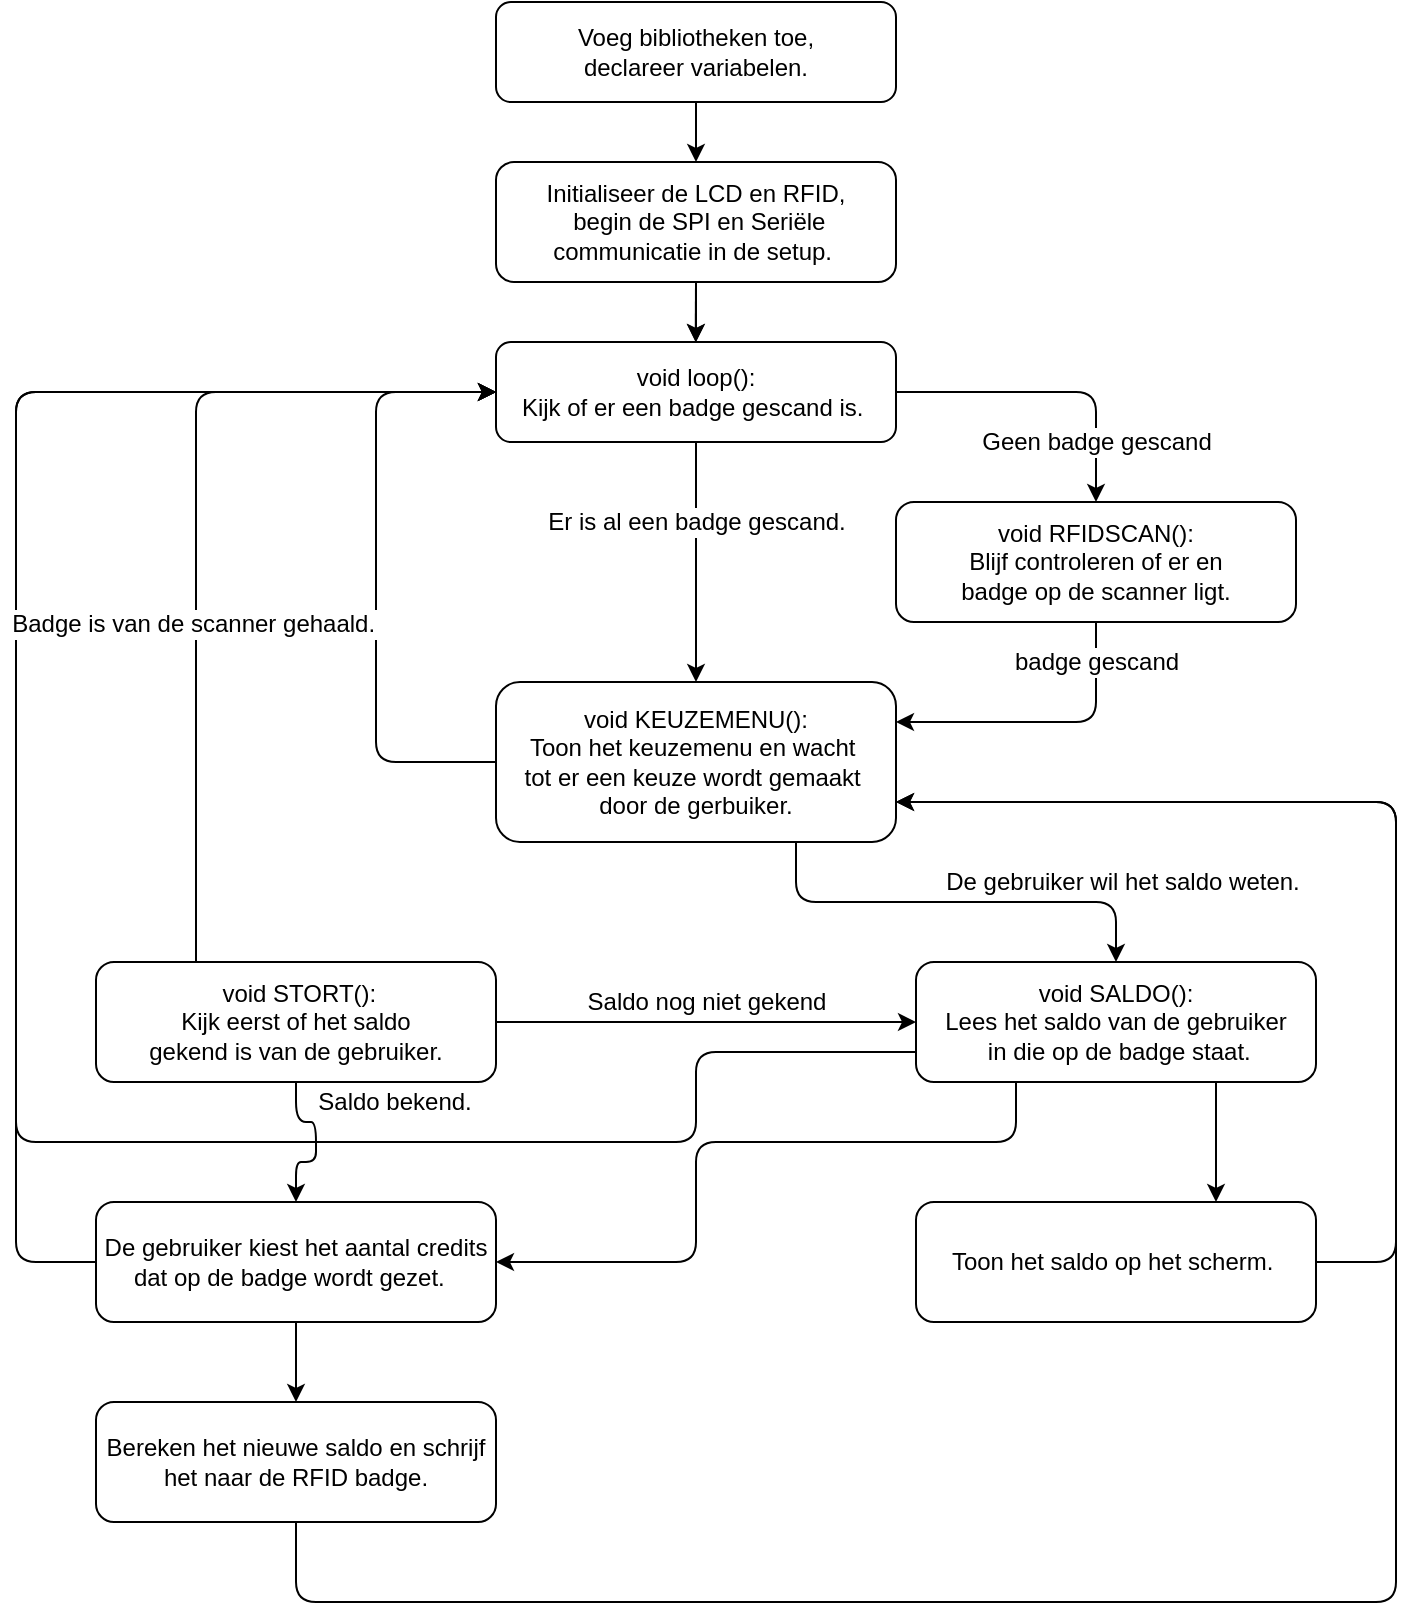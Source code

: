<mxfile version="12.1.3" pages="1"><diagram id="OXLOy_axlUgS3MOcwjvr" name="Pagina-1"><mxGraphModel dx="1173" dy="631" grid="1" gridSize="10" guides="1" tooltips="1" connect="1" arrows="1" fold="1" page="1" pageScale="1" pageWidth="827" pageHeight="1169" math="0" shadow="0"><root><mxCell id="0"/><mxCell id="1" parent="0"/><mxCell id="gfo8XC9KQFUH06fcY8HH-55" style="edgeStyle=orthogonalEdgeStyle;rounded=1;orthogonalLoop=1;jettySize=auto;html=1;exitX=0;exitY=0.5;exitDx=0;exitDy=0;startArrow=none;startFill=0;endArrow=classic;endFill=1;strokeColor=#000000;strokeWidth=1;entryX=0;entryY=0.5;entryDx=0;entryDy=0;" edge="1" parent="1" source="gfo8XC9KQFUH06fcY8HH-42" target="gfo8XC9KQFUH06fcY8HH-9"><mxGeometry relative="1" as="geometry"><mxPoint x="70" y="630" as="targetPoint"/><Array as="points"><mxPoint x="70" y="740"/><mxPoint x="70" y="305"/></Array></mxGeometry></mxCell><mxCell id="gfo8XC9KQFUH06fcY8HH-36" style="edgeStyle=orthogonalEdgeStyle;rounded=1;orthogonalLoop=1;jettySize=auto;html=1;exitX=0;exitY=0.75;exitDx=0;exitDy=0;startArrow=none;startFill=0;endArrow=classic;endFill=1;strokeColor=#000000;strokeWidth=1;entryX=0;entryY=0.5;entryDx=0;entryDy=0;" edge="1" parent="1" source="gfo8XC9KQFUH06fcY8HH-28" target="gfo8XC9KQFUH06fcY8HH-9"><mxGeometry relative="1" as="geometry"><mxPoint x="40" y="300" as="targetPoint"/><Array as="points"><mxPoint x="410" y="635"/><mxPoint x="410" y="680"/><mxPoint x="70" y="680"/><mxPoint x="70" y="305"/></Array></mxGeometry></mxCell><mxCell id="gfo8XC9KQFUH06fcY8HH-46" value="Saldo bekend." style="text;html=1;resizable=0;points=[];align=center;verticalAlign=middle;labelBackgroundColor=#ffffff;" vertex="1" connectable="0" parent="gfo8XC9KQFUH06fcY8HH-36"><mxGeometry x="-0.4" y="-3" relative="1" as="geometry"><mxPoint x="27" y="-17" as="offset"/></mxGeometry></mxCell><mxCell id="gfo8XC9KQFUH06fcY8HH-23" style="edgeStyle=orthogonalEdgeStyle;rounded=1;orthogonalLoop=1;jettySize=auto;html=1;exitX=0;exitY=0.5;exitDx=0;exitDy=0;entryX=0;entryY=0.5;entryDx=0;entryDy=0;" edge="1" parent="1" source="gfo8XC9KQFUH06fcY8HH-20" target="gfo8XC9KQFUH06fcY8HH-9"><mxGeometry relative="1" as="geometry"><Array as="points"><mxPoint x="250" y="490"/><mxPoint x="250" y="305"/></Array></mxGeometry></mxCell><mxCell id="gfo8XC9KQFUH06fcY8HH-34" style="edgeStyle=orthogonalEdgeStyle;rounded=1;orthogonalLoop=1;jettySize=auto;html=1;exitX=0.25;exitY=0;exitDx=0;exitDy=0;startArrow=none;startFill=0;endArrow=classic;endFill=1;strokeColor=#000000;strokeWidth=1;entryX=0;entryY=0.5;entryDx=0;entryDy=0;" edge="1" parent="1" source="gfo8XC9KQFUH06fcY8HH-25" target="gfo8XC9KQFUH06fcY8HH-9"><mxGeometry relative="1" as="geometry"><mxPoint x="250" y="500" as="targetPoint"/></mxGeometry></mxCell><mxCell id="gfo8XC9KQFUH06fcY8HH-39" value="Badge is van de scanner gehaald.&amp;nbsp;" style="text;html=1;resizable=0;points=[];align=center;verticalAlign=middle;labelBackgroundColor=#ffffff;" vertex="1" connectable="0" parent="gfo8XC9KQFUH06fcY8HH-34"><mxGeometry x="-0.188" y="3" relative="1" as="geometry"><mxPoint x="2.5" y="7" as="offset"/></mxGeometry></mxCell><mxCell id="gfo8XC9KQFUH06fcY8HH-8" style="edgeStyle=orthogonalEdgeStyle;rounded=1;orthogonalLoop=1;jettySize=auto;html=1;exitX=0.5;exitY=1;exitDx=0;exitDy=0;entryX=0.5;entryY=0;entryDx=0;entryDy=0;" edge="1" parent="1" source="gfo8XC9KQFUH06fcY8HH-1" target="gfo8XC9KQFUH06fcY8HH-3"><mxGeometry relative="1" as="geometry"/></mxCell><mxCell id="gfo8XC9KQFUH06fcY8HH-1" value="Voeg bibliotheken toe,&lt;br&gt;declareer variabelen." style="rounded=1;whiteSpace=wrap;html=1;" vertex="1" parent="1"><mxGeometry x="310" y="110" width="200" height="50" as="geometry"/></mxCell><mxCell id="gfo8XC9KQFUH06fcY8HH-10" style="edgeStyle=orthogonalEdgeStyle;rounded=0;orthogonalLoop=1;jettySize=auto;html=1;exitX=0.5;exitY=1;exitDx=0;exitDy=0;" edge="1" parent="1" source="gfo8XC9KQFUH06fcY8HH-3"><mxGeometry relative="1" as="geometry"><mxPoint x="409.857" y="280.143" as="targetPoint"/></mxGeometry></mxCell><mxCell id="gfo8XC9KQFUH06fcY8HH-3" value="Initialiseer de LCD en RFID,&lt;br&gt;&amp;nbsp;begin de SPI en Seriële &lt;br&gt;communicatie in de setup.&amp;nbsp;" style="rounded=1;whiteSpace=wrap;html=1;" vertex="1" parent="1"><mxGeometry x="310" y="190" width="200" height="60" as="geometry"/></mxCell><mxCell id="gfo8XC9KQFUH06fcY8HH-11" value="" style="edgeStyle=orthogonalEdgeStyle;rounded=0;orthogonalLoop=1;jettySize=auto;html=1;" edge="1" parent="1" source="gfo8XC9KQFUH06fcY8HH-3" target="gfo8XC9KQFUH06fcY8HH-9"><mxGeometry relative="1" as="geometry"/></mxCell><mxCell id="gfo8XC9KQFUH06fcY8HH-32" style="edgeStyle=orthogonalEdgeStyle;rounded=1;orthogonalLoop=1;jettySize=auto;html=1;entryX=0.5;entryY=0;entryDx=0;entryDy=0;startArrow=none;startFill=0;endArrow=classic;endFill=1;strokeColor=#000000;strokeWidth=1;" edge="1" parent="1" source="gfo8XC9KQFUH06fcY8HH-9" target="gfo8XC9KQFUH06fcY8HH-20"><mxGeometry relative="1" as="geometry"/></mxCell><mxCell id="gfo8XC9KQFUH06fcY8HH-33" value="Er is al een badge gescand." style="text;html=1;resizable=0;points=[];align=center;verticalAlign=middle;labelBackgroundColor=#ffffff;" vertex="1" connectable="0" parent="gfo8XC9KQFUH06fcY8HH-32"><mxGeometry x="-0.001" y="-15" relative="1" as="geometry"><mxPoint x="14.5" y="-20" as="offset"/></mxGeometry></mxCell><mxCell id="gfo8XC9KQFUH06fcY8HH-9" value="void loop():&lt;br&gt;Kijk of er een badge gescand is.&amp;nbsp;" style="rounded=1;whiteSpace=wrap;html=1;" vertex="1" parent="1"><mxGeometry x="310" y="280" width="200" height="50" as="geometry"/></mxCell><mxCell id="gfo8XC9KQFUH06fcY8HH-21" style="edgeStyle=orthogonalEdgeStyle;rounded=1;orthogonalLoop=1;jettySize=auto;html=1;entryX=1;entryY=0.25;entryDx=0;entryDy=0;strokeColor=#000000;strokeWidth=1;" edge="1" parent="1" source="gfo8XC9KQFUH06fcY8HH-13" target="gfo8XC9KQFUH06fcY8HH-20"><mxGeometry relative="1" as="geometry"><Array as="points"><mxPoint x="610" y="470"/></Array></mxGeometry></mxCell><mxCell id="gfo8XC9KQFUH06fcY8HH-22" value="badge gescand" style="text;html=1;resizable=0;points=[];align=center;verticalAlign=middle;labelBackgroundColor=#ffffff;" vertex="1" connectable="0" parent="gfo8XC9KQFUH06fcY8HH-21"><mxGeometry x="-0.178" y="-9" relative="1" as="geometry"><mxPoint x="11.5" y="-21" as="offset"/></mxGeometry></mxCell><mxCell id="gfo8XC9KQFUH06fcY8HH-13" value="void RFIDSCAN():&lt;br&gt;Blijf controleren of er en &lt;br&gt;badge op de scanner ligt." style="rounded=1;whiteSpace=wrap;html=1;" vertex="1" parent="1"><mxGeometry x="510" y="360" width="200" height="60" as="geometry"/></mxCell><mxCell id="gfo8XC9KQFUH06fcY8HH-30" style="edgeStyle=orthogonalEdgeStyle;rounded=1;orthogonalLoop=1;jettySize=auto;html=1;exitX=0.75;exitY=1;exitDx=0;exitDy=0;entryX=0.5;entryY=0;entryDx=0;entryDy=0;startArrow=none;startFill=0;endArrow=classic;endFill=1;strokeColor=#000000;strokeWidth=1;" edge="1" parent="1" source="gfo8XC9KQFUH06fcY8HH-20" target="gfo8XC9KQFUH06fcY8HH-28"><mxGeometry relative="1" as="geometry"><Array as="points"><mxPoint x="460" y="560"/><mxPoint x="620" y="560"/></Array></mxGeometry></mxCell><mxCell id="gfo8XC9KQFUH06fcY8HH-31" value="De gebruiker wil het saldo weten." style="text;html=1;resizable=0;points=[];align=center;verticalAlign=middle;labelBackgroundColor=#ffffff;" vertex="1" connectable="0" parent="gfo8XC9KQFUH06fcY8HH-30"><mxGeometry x="0.318" y="2" relative="1" as="geometry"><mxPoint x="48" y="-8" as="offset"/></mxGeometry></mxCell><mxCell id="gfo8XC9KQFUH06fcY8HH-20" value="void KEUZEMENU():&lt;br&gt;Toon het keuzemenu en wacht&amp;nbsp;&lt;br&gt;tot er een keuze wordt gemaakt&amp;nbsp; door de gerbuiker." style="rounded=1;whiteSpace=wrap;html=1;" vertex="1" parent="1"><mxGeometry x="310" y="450" width="200" height="80" as="geometry"/></mxCell><mxCell id="gfo8XC9KQFUH06fcY8HH-18" style="rounded=1;orthogonalLoop=1;jettySize=auto;html=1;exitX=1;exitY=0.5;exitDx=0;exitDy=0;entryX=0.5;entryY=0;entryDx=0;entryDy=0;edgeStyle=orthogonalEdgeStyle;elbow=vertical;startArrow=none;startFill=0;endArrow=classic;endFill=1;" edge="1" parent="1" source="gfo8XC9KQFUH06fcY8HH-9" target="gfo8XC9KQFUH06fcY8HH-13"><mxGeometry relative="1" as="geometry"/></mxCell><mxCell id="gfo8XC9KQFUH06fcY8HH-19" value="Geen badge gescand" style="text;html=1;resizable=0;points=[];align=center;verticalAlign=middle;labelBackgroundColor=#ffffff;" vertex="1" connectable="0" parent="gfo8XC9KQFUH06fcY8HH-18"><mxGeometry x="-0.161" y="3" relative="1" as="geometry"><mxPoint x="34.5" y="28" as="offset"/></mxGeometry></mxCell><mxCell id="gfo8XC9KQFUH06fcY8HH-27" style="edgeStyle=orthogonalEdgeStyle;rounded=1;orthogonalLoop=1;jettySize=auto;html=1;startArrow=none;startFill=0;endArrow=classic;endFill=1;strokeColor=#000000;strokeWidth=1;entryX=0;entryY=0.5;entryDx=0;entryDy=0;" edge="1" parent="1" source="gfo8XC9KQFUH06fcY8HH-25" target="gfo8XC9KQFUH06fcY8HH-28"><mxGeometry relative="1" as="geometry"><mxPoint x="450" y="600" as="targetPoint"/><Array as="points"/></mxGeometry></mxCell><mxCell id="gfo8XC9KQFUH06fcY8HH-35" value="Saldo nog niet gekend" style="text;html=1;resizable=0;points=[];align=center;verticalAlign=middle;labelBackgroundColor=#ffffff;" vertex="1" connectable="0" parent="gfo8XC9KQFUH06fcY8HH-27"><mxGeometry x="0.144" y="1" relative="1" as="geometry"><mxPoint x="-15" y="-9" as="offset"/></mxGeometry></mxCell><mxCell id="gfo8XC9KQFUH06fcY8HH-41" style="edgeStyle=orthogonalEdgeStyle;rounded=1;orthogonalLoop=1;jettySize=auto;html=1;exitX=0.5;exitY=1;exitDx=0;exitDy=0;startArrow=none;startFill=0;endArrow=classic;endFill=1;strokeColor=#000000;strokeWidth=1;entryX=0.5;entryY=0;entryDx=0;entryDy=0;" edge="1" parent="1" source="gfo8XC9KQFUH06fcY8HH-25" target="gfo8XC9KQFUH06fcY8HH-42"><mxGeometry relative="1" as="geometry"><mxPoint x="210" y="700" as="targetPoint"/><Array as="points"><mxPoint x="210" y="670"/><mxPoint x="220" y="670"/><mxPoint x="220" y="690"/><mxPoint x="210" y="690"/></Array></mxGeometry></mxCell><mxCell id="gfo8XC9KQFUH06fcY8HH-25" value="&amp;nbsp;void STORT():&lt;br&gt;Kijk eerst of het saldo &lt;br&gt;gekend&amp;nbsp;is van de gebruiker." style="rounded=1;whiteSpace=wrap;html=1;" vertex="1" parent="1"><mxGeometry x="110" y="590" width="200" height="60" as="geometry"/></mxCell><mxCell id="gfo8XC9KQFUH06fcY8HH-48" style="edgeStyle=orthogonalEdgeStyle;rounded=1;orthogonalLoop=1;jettySize=auto;html=1;exitX=0.25;exitY=1;exitDx=0;exitDy=0;entryX=1;entryY=0.5;entryDx=0;entryDy=0;startArrow=none;startFill=0;endArrow=classic;endFill=1;strokeColor=#000000;strokeWidth=1;" edge="1" parent="1" source="gfo8XC9KQFUH06fcY8HH-28" target="gfo8XC9KQFUH06fcY8HH-42"><mxGeometry relative="1" as="geometry"><Array as="points"><mxPoint x="570" y="680"/><mxPoint x="410" y="680"/><mxPoint x="410" y="740"/></Array></mxGeometry></mxCell><mxCell id="gfo8XC9KQFUH06fcY8HH-49" style="edgeStyle=orthogonalEdgeStyle;rounded=1;orthogonalLoop=1;jettySize=auto;html=1;exitX=0.75;exitY=1;exitDx=0;exitDy=0;startArrow=none;startFill=0;endArrow=classic;endFill=1;strokeColor=#000000;strokeWidth=1;entryX=0.75;entryY=0;entryDx=0;entryDy=0;" edge="1" parent="1" source="gfo8XC9KQFUH06fcY8HH-28" target="gfo8XC9KQFUH06fcY8HH-50"><mxGeometry relative="1" as="geometry"><mxPoint x="670.333" y="760" as="targetPoint"/></mxGeometry></mxCell><mxCell id="gfo8XC9KQFUH06fcY8HH-28" value="void SALDO():&lt;br&gt;Lees het saldo van de gebruiker&lt;br&gt;&amp;nbsp;in die op de badge staat." style="rounded=1;whiteSpace=wrap;html=1;" vertex="1" parent="1"><mxGeometry x="520" y="590" width="200" height="60" as="geometry"/></mxCell><mxCell id="gfo8XC9KQFUH06fcY8HH-54" style="edgeStyle=orthogonalEdgeStyle;rounded=1;orthogonalLoop=1;jettySize=auto;html=1;exitX=0.5;exitY=1;exitDx=0;exitDy=0;entryX=0.5;entryY=0;entryDx=0;entryDy=0;startArrow=none;startFill=0;endArrow=classic;endFill=1;strokeColor=#000000;strokeWidth=1;" edge="1" parent="1" source="gfo8XC9KQFUH06fcY8HH-42" target="gfo8XC9KQFUH06fcY8HH-53"><mxGeometry relative="1" as="geometry"/></mxCell><mxCell id="gfo8XC9KQFUH06fcY8HH-42" value="De gebruiker kiest het aantal credits dat op de badge wordt gezet.&amp;nbsp;&amp;nbsp;" style="rounded=1;whiteSpace=wrap;html=1;" vertex="1" parent="1"><mxGeometry x="110" y="710" width="200" height="60" as="geometry"/></mxCell><mxCell id="gfo8XC9KQFUH06fcY8HH-57" style="edgeStyle=orthogonalEdgeStyle;rounded=1;orthogonalLoop=1;jettySize=auto;html=1;exitX=1;exitY=0.5;exitDx=0;exitDy=0;entryX=1;entryY=0.75;entryDx=0;entryDy=0;startArrow=none;startFill=0;endArrow=classic;endFill=1;strokeColor=#000000;strokeWidth=1;" edge="1" parent="1" source="gfo8XC9KQFUH06fcY8HH-50" target="gfo8XC9KQFUH06fcY8HH-20"><mxGeometry relative="1" as="geometry"><Array as="points"><mxPoint x="760" y="740"/><mxPoint x="760" y="510"/></Array></mxGeometry></mxCell><mxCell id="gfo8XC9KQFUH06fcY8HH-50" value="Toon het saldo op het scherm.&amp;nbsp;" style="rounded=1;whiteSpace=wrap;html=1;" vertex="1" parent="1"><mxGeometry x="520" y="710" width="200" height="60" as="geometry"/></mxCell><mxCell id="gfo8XC9KQFUH06fcY8HH-59" style="edgeStyle=orthogonalEdgeStyle;rounded=1;orthogonalLoop=1;jettySize=auto;html=1;entryX=1;entryY=0.75;entryDx=0;entryDy=0;startArrow=none;startFill=0;endArrow=classic;endFill=1;strokeColor=#000000;strokeWidth=1;" edge="1" parent="1" source="gfo8XC9KQFUH06fcY8HH-53" target="gfo8XC9KQFUH06fcY8HH-20"><mxGeometry relative="1" as="geometry"><Array as="points"><mxPoint x="210" y="910"/><mxPoint x="760" y="910"/><mxPoint x="760" y="510"/></Array></mxGeometry></mxCell><mxCell id="gfo8XC9KQFUH06fcY8HH-53" value="Bereken het nieuwe saldo en schrijf het naar de RFID badge." style="rounded=1;whiteSpace=wrap;html=1;" vertex="1" parent="1"><mxGeometry x="110" y="810" width="200" height="60" as="geometry"/></mxCell></root></mxGraphModel></diagram></mxfile>